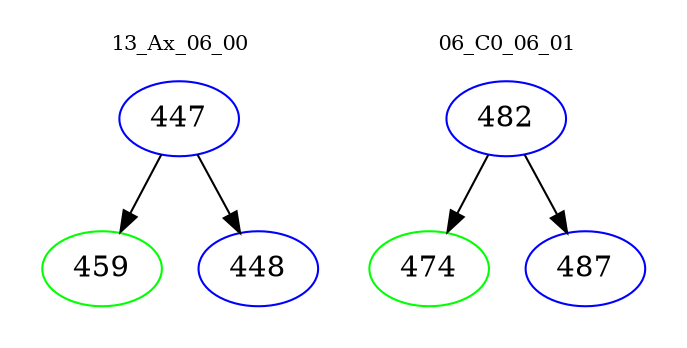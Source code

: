 digraph{
subgraph cluster_0 {
color = white
label = "13_Ax_06_00";
fontsize=10;
T0_447 [label="447", color="blue"]
T0_447 -> T0_459 [color="black"]
T0_459 [label="459", color="green"]
T0_447 -> T0_448 [color="black"]
T0_448 [label="448", color="blue"]
}
subgraph cluster_1 {
color = white
label = "06_C0_06_01";
fontsize=10;
T1_482 [label="482", color="blue"]
T1_482 -> T1_474 [color="black"]
T1_474 [label="474", color="green"]
T1_482 -> T1_487 [color="black"]
T1_487 [label="487", color="blue"]
}
}

